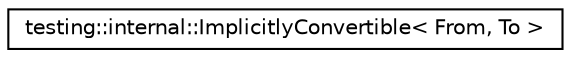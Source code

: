 digraph G
{
  edge [fontname="Helvetica",fontsize="10",labelfontname="Helvetica",labelfontsize="10"];
  node [fontname="Helvetica",fontsize="10",shape=record];
  rankdir="LR";
  Node1 [label="testing::internal::ImplicitlyConvertible\< From, To \>",height=0.2,width=0.4,color="black", fillcolor="white", style="filled",URL="$classtesting_1_1internal_1_1ImplicitlyConvertible.html"];
}
